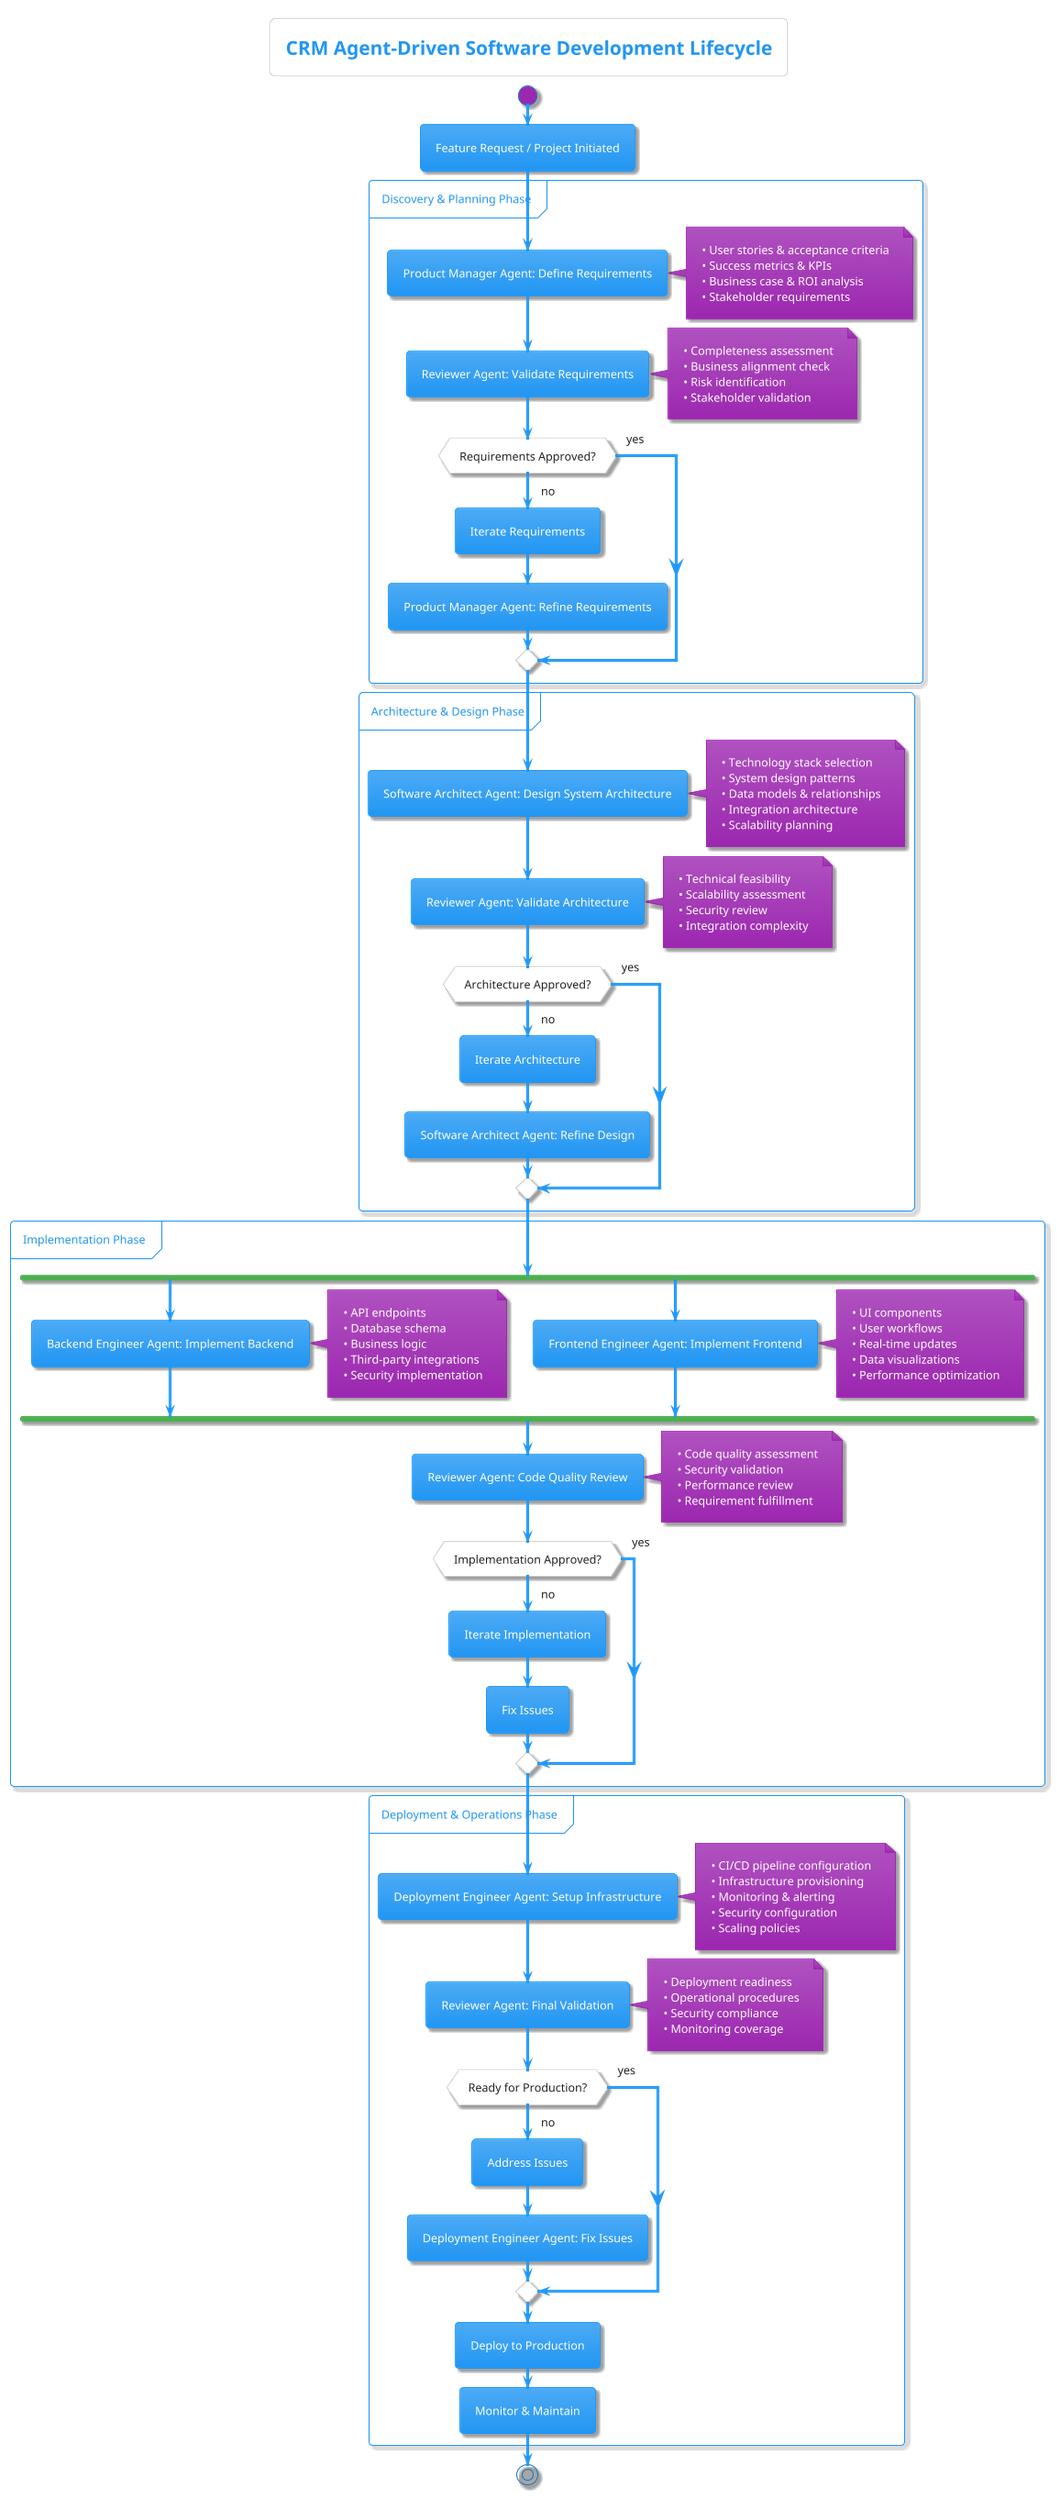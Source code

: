 @startuml
!theme materia
title CRM Agent-Driven Software Development Lifecycle
start

:Feature Request / Project Initiated;

partition "Discovery & Planning Phase" {
    :Product Manager Agent: Define Requirements;
    note right
        • User stories & acceptance criteria
        • Success metrics & KPIs
        • Business case & ROI analysis
        • Stakeholder requirements
    end note
    
    :Reviewer Agent: Validate Requirements;
    note right
        • Completeness assessment
        • Business alignment check
        • Risk identification
        • Stakeholder validation
    end note
    
    if (Requirements Approved?) then (no)
        :Iterate Requirements;
        :Product Manager Agent: Refine Requirements;
    else (yes)
    endif
}

partition "Architecture & Design Phase" {
    :Software Architect Agent: Design System Architecture;
    note right
        • Technology stack selection
        • System design patterns
        • Data models & relationships
        • Integration architecture
        • Scalability planning
    end note
    
    :Reviewer Agent: Validate Architecture;
    note right
        • Technical feasibility
        • Scalability assessment
        • Security review
        • Integration complexity
    end note
    
    if (Architecture Approved?) then (no)
        :Iterate Architecture;
        :Software Architect Agent: Refine Design;
    else (yes)
    endif
}

partition "Implementation Phase" {
    fork
        :Backend Engineer Agent: Implement Backend;
        note right
            • API endpoints
            • Database schema
            • Business logic
            • Third-party integrations
            • Security implementation
        end note
    fork again
        :Frontend Engineer Agent: Implement Frontend;
        note right
            • UI components
            • User workflows
            • Real-time updates
            • Data visualizations
            • Performance optimization
        end note
    end fork
    
    :Reviewer Agent: Code Quality Review;
    note right
        • Code quality assessment
        • Security validation
        • Performance review
        • Requirement fulfillment
    end note
    
    if (Implementation Approved?) then (no)
        :Iterate Implementation;
        :Fix Issues;
    else (yes)
    endif
}

partition "Deployment & Operations Phase" {
    :Deployment Engineer Agent: Setup Infrastructure;
    note right
        • CI/CD pipeline configuration
        • Infrastructure provisioning
        • Monitoring & alerting
        • Security configuration
        • Scaling policies
    end note
    
    :Reviewer Agent: Final Validation;
    note right
        • Deployment readiness
        • Operational procedures
        • Security compliance
        • Monitoring coverage
    end note
    
    if (Ready for Production?) then (no)
        :Address Issues;
        :Deployment Engineer Agent: Fix Issues;
    else (yes)
    endif
    
    :Deploy to Production;
    :Monitor & Maintain;
}

stop
@enduml